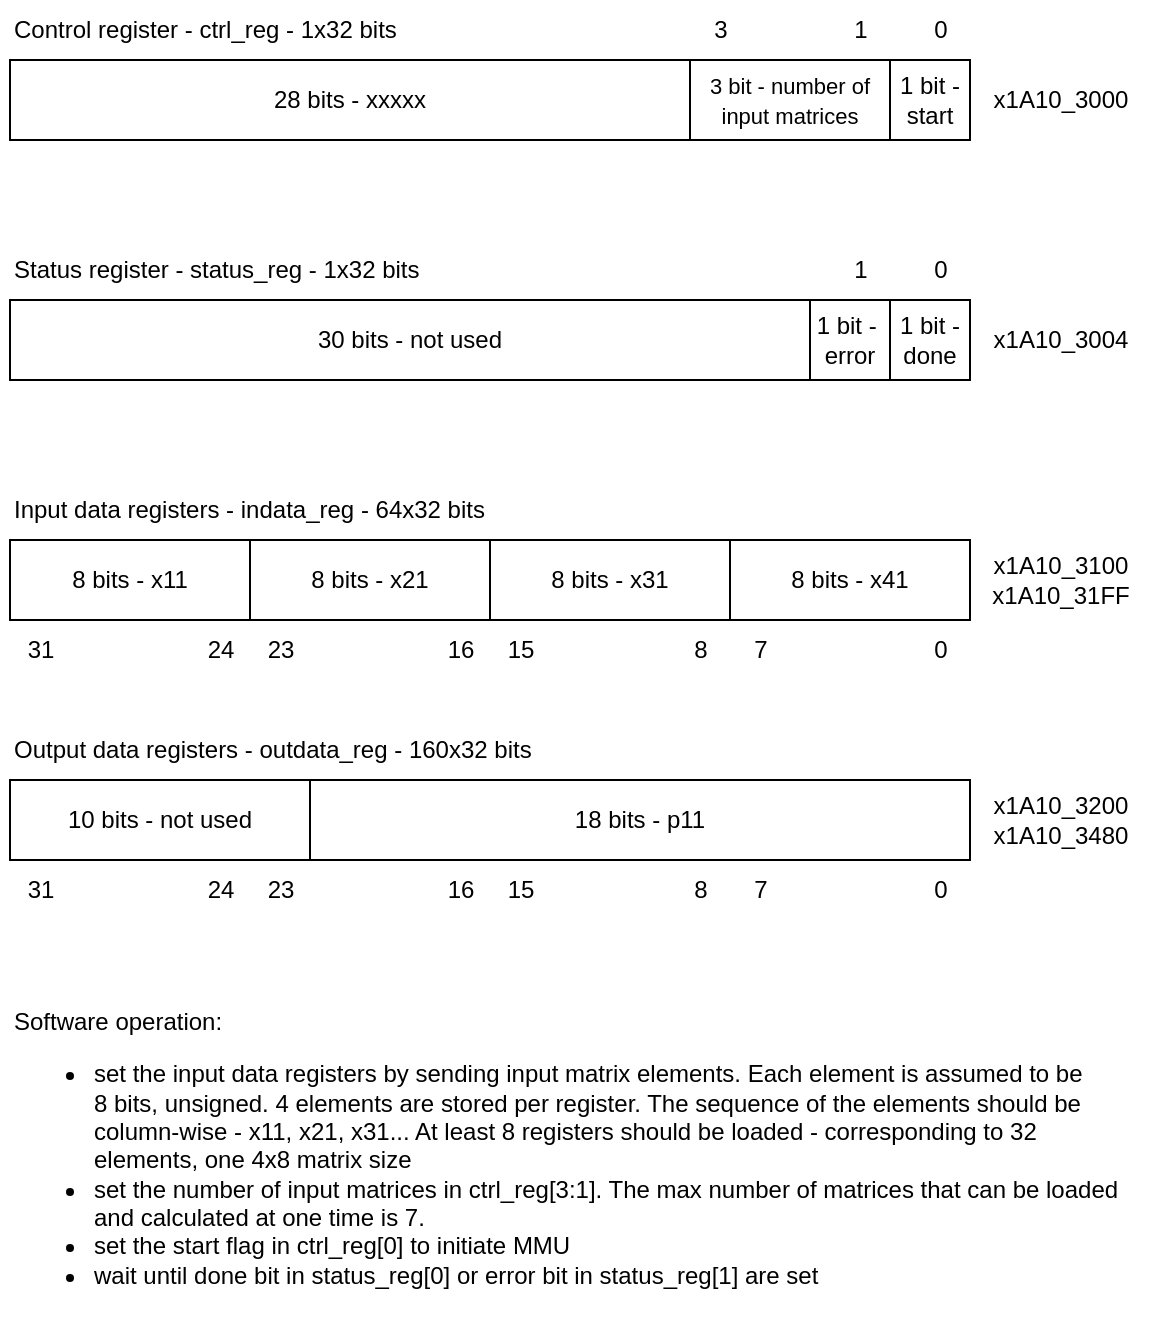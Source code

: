 <mxfile version="24.3.1" type="github" pages="2">
  <diagram name="register_map" id="JmdGJBhGWjpL5IWNZTMG">
    <mxGraphModel dx="1434" dy="844" grid="1" gridSize="10" guides="1" tooltips="1" connect="1" arrows="1" fold="1" page="1" pageScale="1" pageWidth="850" pageHeight="1100" math="0" shadow="0">
      <root>
        <mxCell id="0" />
        <mxCell id="1" parent="0" />
        <mxCell id="nvUr-N-k7FxYVTUxQp-G-1" value="8 bits - x11" style="rounded=0;whiteSpace=wrap;html=1;" vertex="1" parent="1">
          <mxGeometry x="160" y="440" width="120" height="40" as="geometry" />
        </mxCell>
        <mxCell id="nvUr-N-k7FxYVTUxQp-G-2" value="8 bits - x21" style="rounded=0;whiteSpace=wrap;html=1;" vertex="1" parent="1">
          <mxGeometry x="280" y="440" width="120" height="40" as="geometry" />
        </mxCell>
        <mxCell id="nvUr-N-k7FxYVTUxQp-G-3" value="8 bits - x31" style="rounded=0;whiteSpace=wrap;html=1;" vertex="1" parent="1">
          <mxGeometry x="400" y="440" width="120" height="40" as="geometry" />
        </mxCell>
        <mxCell id="nvUr-N-k7FxYVTUxQp-G-4" value="8 bits - x41" style="rounded=0;whiteSpace=wrap;html=1;" vertex="1" parent="1">
          <mxGeometry x="520" y="440" width="120" height="40" as="geometry" />
        </mxCell>
        <mxCell id="nvUr-N-k7FxYVTUxQp-G-5" value="Input data registers - indata_reg - 64x32 bits" style="text;html=1;align=left;verticalAlign=middle;resizable=0;points=[];autosize=1;strokeColor=none;fillColor=none;" vertex="1" parent="1">
          <mxGeometry x="160" y="410" width="260" height="30" as="geometry" />
        </mxCell>
        <mxCell id="nvUr-N-k7FxYVTUxQp-G-6" value="&lt;div&gt;x1A10_3100&lt;/div&gt;&lt;div&gt;x1A10_31FF&lt;/div&gt;" style="text;html=1;align=center;verticalAlign=middle;resizable=0;points=[];autosize=1;strokeColor=none;fillColor=none;" vertex="1" parent="1">
          <mxGeometry x="640" y="440" width="90" height="40" as="geometry" />
        </mxCell>
        <mxCell id="nvUr-N-k7FxYVTUxQp-G-7" value="28 bits - xxxxx" style="rounded=0;whiteSpace=wrap;html=1;" vertex="1" parent="1">
          <mxGeometry x="160" y="200" width="340" height="40" as="geometry" />
        </mxCell>
        <mxCell id="nvUr-N-k7FxYVTUxQp-G-8" value="&lt;font style=&quot;font-size: 11px;&quot;&gt;3 bit - number of input matrices&lt;br&gt;&lt;/font&gt;" style="rounded=0;whiteSpace=wrap;html=1;" vertex="1" parent="1">
          <mxGeometry x="500" y="200" width="100" height="40" as="geometry" />
        </mxCell>
        <mxCell id="nvUr-N-k7FxYVTUxQp-G-9" value="1 bit - start" style="rounded=0;whiteSpace=wrap;html=1;" vertex="1" parent="1">
          <mxGeometry x="600" y="200" width="40" height="40" as="geometry" />
        </mxCell>
        <mxCell id="nvUr-N-k7FxYVTUxQp-G-10" value="Control register - ctrl_reg - 1x32 bits" style="text;html=1;align=left;verticalAlign=middle;resizable=0;points=[];autosize=1;strokeColor=none;fillColor=none;" vertex="1" parent="1">
          <mxGeometry x="160" y="170" width="210" height="30" as="geometry" />
        </mxCell>
        <mxCell id="nvUr-N-k7FxYVTUxQp-G-11" value="&lt;div&gt;x1A10_3000&lt;/div&gt;" style="text;html=1;align=center;verticalAlign=middle;resizable=0;points=[];autosize=1;strokeColor=none;fillColor=none;" vertex="1" parent="1">
          <mxGeometry x="640" y="205" width="90" height="30" as="geometry" />
        </mxCell>
        <mxCell id="nvUr-N-k7FxYVTUxQp-G-12" value="30 bits - not used" style="rounded=0;whiteSpace=wrap;html=1;" vertex="1" parent="1">
          <mxGeometry x="160" y="320" width="400" height="40" as="geometry" />
        </mxCell>
        <mxCell id="nvUr-N-k7FxYVTUxQp-G-13" value="&lt;div&gt;1 bit -&amp;nbsp;&lt;/div&gt;&lt;div&gt;error&lt;/div&gt;" style="rounded=0;whiteSpace=wrap;html=1;" vertex="1" parent="1">
          <mxGeometry x="560" y="320" width="40" height="40" as="geometry" />
        </mxCell>
        <mxCell id="nvUr-N-k7FxYVTUxQp-G-14" value="1 bit - done" style="rounded=0;whiteSpace=wrap;html=1;" vertex="1" parent="1">
          <mxGeometry x="600" y="320" width="40" height="40" as="geometry" />
        </mxCell>
        <mxCell id="nvUr-N-k7FxYVTUxQp-G-15" value="Status register - status_reg - 1x32 bits" style="text;html=1;align=left;verticalAlign=middle;resizable=0;points=[];autosize=1;strokeColor=none;fillColor=none;" vertex="1" parent="1">
          <mxGeometry x="160" y="290" width="230" height="30" as="geometry" />
        </mxCell>
        <mxCell id="nvUr-N-k7FxYVTUxQp-G-16" value="&lt;div&gt;x1A10_3004&lt;/div&gt;" style="text;html=1;align=center;verticalAlign=middle;resizable=0;points=[];autosize=1;strokeColor=none;fillColor=none;" vertex="1" parent="1">
          <mxGeometry x="640" y="325" width="90" height="30" as="geometry" />
        </mxCell>
        <mxCell id="nvUr-N-k7FxYVTUxQp-G-17" value="0" style="text;html=1;align=center;verticalAlign=middle;resizable=0;points=[];autosize=1;strokeColor=none;fillColor=none;" vertex="1" parent="1">
          <mxGeometry x="610" y="480" width="30" height="30" as="geometry" />
        </mxCell>
        <mxCell id="nvUr-N-k7FxYVTUxQp-G-18" value="7" style="text;html=1;align=center;verticalAlign=middle;resizable=0;points=[];autosize=1;strokeColor=none;fillColor=none;" vertex="1" parent="1">
          <mxGeometry x="520" y="480" width="30" height="30" as="geometry" />
        </mxCell>
        <mxCell id="nvUr-N-k7FxYVTUxQp-G-19" value="15" style="text;html=1;align=center;verticalAlign=middle;resizable=0;points=[];autosize=1;strokeColor=none;fillColor=none;" vertex="1" parent="1">
          <mxGeometry x="395" y="480" width="40" height="30" as="geometry" />
        </mxCell>
        <mxCell id="nvUr-N-k7FxYVTUxQp-G-20" value="8" style="text;html=1;align=center;verticalAlign=middle;resizable=0;points=[];autosize=1;strokeColor=none;fillColor=none;" vertex="1" parent="1">
          <mxGeometry x="490" y="480" width="30" height="30" as="geometry" />
        </mxCell>
        <mxCell id="nvUr-N-k7FxYVTUxQp-G-21" value="23" style="text;html=1;align=center;verticalAlign=middle;resizable=0;points=[];autosize=1;strokeColor=none;fillColor=none;" vertex="1" parent="1">
          <mxGeometry x="275" y="480" width="40" height="30" as="geometry" />
        </mxCell>
        <mxCell id="nvUr-N-k7FxYVTUxQp-G-22" value="16" style="text;html=1;align=center;verticalAlign=middle;resizable=0;points=[];autosize=1;strokeColor=none;fillColor=none;" vertex="1" parent="1">
          <mxGeometry x="365" y="480" width="40" height="30" as="geometry" />
        </mxCell>
        <mxCell id="nvUr-N-k7FxYVTUxQp-G-23" value="31" style="text;html=1;align=center;verticalAlign=middle;resizable=0;points=[];autosize=1;strokeColor=none;fillColor=none;" vertex="1" parent="1">
          <mxGeometry x="155" y="480" width="40" height="30" as="geometry" />
        </mxCell>
        <mxCell id="nvUr-N-k7FxYVTUxQp-G-24" value="24" style="text;html=1;align=center;verticalAlign=middle;resizable=0;points=[];autosize=1;strokeColor=none;fillColor=none;" vertex="1" parent="1">
          <mxGeometry x="245" y="480" width="40" height="30" as="geometry" />
        </mxCell>
        <mxCell id="nvUr-N-k7FxYVTUxQp-G-25" value="0" style="text;html=1;align=center;verticalAlign=middle;resizable=0;points=[];autosize=1;strokeColor=none;fillColor=none;" vertex="1" parent="1">
          <mxGeometry x="610" y="170" width="30" height="30" as="geometry" />
        </mxCell>
        <mxCell id="nvUr-N-k7FxYVTUxQp-G-26" value="1" style="text;html=1;align=center;verticalAlign=middle;resizable=0;points=[];autosize=1;strokeColor=none;fillColor=none;" vertex="1" parent="1">
          <mxGeometry x="570" y="170" width="30" height="30" as="geometry" />
        </mxCell>
        <mxCell id="nvUr-N-k7FxYVTUxQp-G-27" value="3" style="text;html=1;align=center;verticalAlign=middle;resizable=0;points=[];autosize=1;strokeColor=none;fillColor=none;" vertex="1" parent="1">
          <mxGeometry x="500" y="170" width="30" height="30" as="geometry" />
        </mxCell>
        <mxCell id="nvUr-N-k7FxYVTUxQp-G-28" value="0" style="text;html=1;align=center;verticalAlign=middle;resizable=0;points=[];autosize=1;strokeColor=none;fillColor=none;" vertex="1" parent="1">
          <mxGeometry x="610" y="290" width="30" height="30" as="geometry" />
        </mxCell>
        <mxCell id="nvUr-N-k7FxYVTUxQp-G-29" value="1" style="text;html=1;align=center;verticalAlign=middle;resizable=0;points=[];autosize=1;strokeColor=none;fillColor=none;" vertex="1" parent="1">
          <mxGeometry x="570" y="290" width="30" height="30" as="geometry" />
        </mxCell>
        <mxCell id="nvUr-N-k7FxYVTUxQp-G-30" value="10 bits - not used" style="rounded=0;whiteSpace=wrap;html=1;" vertex="1" parent="1">
          <mxGeometry x="160" y="560" width="150" height="40" as="geometry" />
        </mxCell>
        <mxCell id="nvUr-N-k7FxYVTUxQp-G-31" value="18 bits - p11" style="rounded=0;whiteSpace=wrap;html=1;" vertex="1" parent="1">
          <mxGeometry x="310" y="560" width="330" height="40" as="geometry" />
        </mxCell>
        <mxCell id="nvUr-N-k7FxYVTUxQp-G-32" value="Output data registers - outdata_reg - 160x32 bits" style="text;html=1;align=left;verticalAlign=middle;resizable=0;points=[];autosize=1;strokeColor=none;fillColor=none;" vertex="1" parent="1">
          <mxGeometry x="160" y="530" width="280" height="30" as="geometry" />
        </mxCell>
        <mxCell id="nvUr-N-k7FxYVTUxQp-G-33" value="&lt;div&gt;x1A10_3200&lt;/div&gt;&lt;div&gt;x1A10_3480&lt;/div&gt;" style="text;html=1;align=center;verticalAlign=middle;resizable=0;points=[];autosize=1;strokeColor=none;fillColor=none;" vertex="1" parent="1">
          <mxGeometry x="640" y="560" width="90" height="40" as="geometry" />
        </mxCell>
        <mxCell id="nvUr-N-k7FxYVTUxQp-G-34" value="0" style="text;html=1;align=center;verticalAlign=middle;resizable=0;points=[];autosize=1;strokeColor=none;fillColor=none;" vertex="1" parent="1">
          <mxGeometry x="610" y="600" width="30" height="30" as="geometry" />
        </mxCell>
        <mxCell id="nvUr-N-k7FxYVTUxQp-G-35" value="7" style="text;html=1;align=center;verticalAlign=middle;resizable=0;points=[];autosize=1;strokeColor=none;fillColor=none;" vertex="1" parent="1">
          <mxGeometry x="520" y="600" width="30" height="30" as="geometry" />
        </mxCell>
        <mxCell id="nvUr-N-k7FxYVTUxQp-G-36" value="15" style="text;html=1;align=center;verticalAlign=middle;resizable=0;points=[];autosize=1;strokeColor=none;fillColor=none;" vertex="1" parent="1">
          <mxGeometry x="395" y="600" width="40" height="30" as="geometry" />
        </mxCell>
        <mxCell id="nvUr-N-k7FxYVTUxQp-G-37" value="8" style="text;html=1;align=center;verticalAlign=middle;resizable=0;points=[];autosize=1;strokeColor=none;fillColor=none;" vertex="1" parent="1">
          <mxGeometry x="490" y="600" width="30" height="30" as="geometry" />
        </mxCell>
        <mxCell id="nvUr-N-k7FxYVTUxQp-G-38" value="23" style="text;html=1;align=center;verticalAlign=middle;resizable=0;points=[];autosize=1;strokeColor=none;fillColor=none;" vertex="1" parent="1">
          <mxGeometry x="275" y="600" width="40" height="30" as="geometry" />
        </mxCell>
        <mxCell id="nvUr-N-k7FxYVTUxQp-G-39" value="16" style="text;html=1;align=center;verticalAlign=middle;resizable=0;points=[];autosize=1;strokeColor=none;fillColor=none;" vertex="1" parent="1">
          <mxGeometry x="365" y="600" width="40" height="30" as="geometry" />
        </mxCell>
        <mxCell id="nvUr-N-k7FxYVTUxQp-G-40" value="31" style="text;html=1;align=center;verticalAlign=middle;resizable=0;points=[];autosize=1;strokeColor=none;fillColor=none;" vertex="1" parent="1">
          <mxGeometry x="155" y="600" width="40" height="30" as="geometry" />
        </mxCell>
        <mxCell id="nvUr-N-k7FxYVTUxQp-G-41" value="24" style="text;html=1;align=center;verticalAlign=middle;resizable=0;points=[];autosize=1;strokeColor=none;fillColor=none;" vertex="1" parent="1">
          <mxGeometry x="245" y="600" width="40" height="30" as="geometry" />
        </mxCell>
        <mxCell id="nvUr-N-k7FxYVTUxQp-G-42" value="&lt;div&gt;Software operation:&lt;/div&gt;&lt;div&gt;&lt;ul&gt;&lt;li&gt;set the input data registers by sending input matrix elements. Each element is assumed to be&lt;br&gt;8 bits, unsigned. 4 elements are stored per register. The sequence of the elements should be&lt;br&gt;column-wise - x11, x21, x31... At least 8 registers should be loaded - corresponding to 32 &lt;br&gt;elements, one 4x8 matrix size&lt;br&gt;&lt;/li&gt;&lt;li&gt;set the number of input matrices in ctrl_reg[3:1]. The max number of matrices that can be loaded&lt;br&gt;and calculated at one time is 7.&lt;/li&gt;&lt;li&gt;set the start flag in ctrl_reg[0] to initiate MMU&lt;br&gt;&lt;/li&gt;&lt;li&gt;wait until done bit in status_reg[0] or error bit in status_reg[1] are set&lt;br&gt;&lt;/li&gt;&lt;/ul&gt;&lt;/div&gt;" style="text;html=1;align=left;verticalAlign=middle;resizable=0;points=[];autosize=1;strokeColor=none;fillColor=none;" vertex="1" parent="1">
          <mxGeometry x="160" y="660" width="580" height="180" as="geometry" />
        </mxCell>
      </root>
    </mxGraphModel>
  </diagram>
  <diagram id="88qLPWH4TVDVvqI4O4us" name="asmd">
    <mxGraphModel dx="1509" dy="888" grid="1" gridSize="10" guides="1" tooltips="1" connect="1" arrows="1" fold="1" page="1" pageScale="1" pageWidth="850" pageHeight="1100" math="0" shadow="0">
      <root>
        <mxCell id="0" />
        <mxCell id="1" parent="0" />
        <mxCell id="De10IXURnfekSyD6Dgav-1" value="" style="edgeStyle=orthogonalEdgeStyle;rounded=0;orthogonalLoop=1;jettySize=auto;html=1;" edge="1" parent="1" source="De10IXURnfekSyD6Dgav-2" target="De10IXURnfekSyD6Dgav-7">
          <mxGeometry relative="1" as="geometry" />
        </mxCell>
        <mxCell id="De10IXURnfekSyD6Dgav-2" value="&lt;div&gt;valid_input &amp;lt;= &#39;0&#39;&lt;/div&gt;&lt;div&gt;read_ram &amp;lt;= &#39;0&#39;&lt;/div&gt;&lt;div&gt;cnt &amp;lt;= &#39;0&#39;&lt;/div&gt;&lt;div&gt;input_data &amp;lt;= &#39;0&#39;&lt;/div&gt;" style="rounded=0;whiteSpace=wrap;html=1;" vertex="1" parent="1">
          <mxGeometry x="189" y="47" width="130" height="100" as="geometry" />
        </mxCell>
        <mxCell id="De10IXURnfekSyD6Dgav-3" style="edgeStyle=orthogonalEdgeStyle;rounded=0;orthogonalLoop=1;jettySize=auto;html=1;entryX=0;entryY=0.5;entryDx=0;entryDy=0;" edge="1" parent="1" source="De10IXURnfekSyD6Dgav-7" target="De10IXURnfekSyD6Dgav-2">
          <mxGeometry relative="1" as="geometry">
            <Array as="points">
              <mxPoint x="129" y="232" />
              <mxPoint x="129" y="97" />
            </Array>
          </mxGeometry>
        </mxCell>
        <mxCell id="De10IXURnfekSyD6Dgav-4" value="False" style="edgeLabel;html=1;align=center;verticalAlign=middle;resizable=0;points=[];" vertex="1" connectable="0" parent="De10IXURnfekSyD6Dgav-3">
          <mxGeometry x="-0.779" y="-2" relative="1" as="geometry">
            <mxPoint x="1" as="offset" />
          </mxGeometry>
        </mxCell>
        <mxCell id="De10IXURnfekSyD6Dgav-5" value="" style="edgeStyle=orthogonalEdgeStyle;rounded=0;orthogonalLoop=1;jettySize=auto;html=1;" edge="1" parent="1" source="De10IXURnfekSyD6Dgav-7" target="De10IXURnfekSyD6Dgav-9">
          <mxGeometry relative="1" as="geometry" />
        </mxCell>
        <mxCell id="De10IXURnfekSyD6Dgav-6" value="True" style="edgeLabel;html=1;align=center;verticalAlign=middle;resizable=0;points=[];" vertex="1" connectable="0" parent="De10IXURnfekSyD6Dgav-5">
          <mxGeometry x="-0.229" y="-2" relative="1" as="geometry">
            <mxPoint as="offset" />
          </mxGeometry>
        </mxCell>
        <mxCell id="De10IXURnfekSyD6Dgav-7" value="ctrl_reg[0] == &#39;1&#39; &amp;amp;&amp;amp; ctrl_reg[3:1] != 0" style="shape=hexagon;perimeter=hexagonPerimeter2;whiteSpace=wrap;html=1;fixedSize=1;rounded=0;" vertex="1" parent="1">
          <mxGeometry x="191.5" y="197" width="125" height="70" as="geometry" />
        </mxCell>
        <mxCell id="De10IXURnfekSyD6Dgav-8" value="" style="edgeStyle=orthogonalEdgeStyle;rounded=0;orthogonalLoop=1;jettySize=auto;html=1;" edge="1" parent="1" source="De10IXURnfekSyD6Dgav-9" target="De10IXURnfekSyD6Dgav-14">
          <mxGeometry relative="1" as="geometry" />
        </mxCell>
        <mxCell id="De10IXURnfekSyD6Dgav-9" value="&lt;div&gt;valid_input &amp;lt;= &#39;1&#39;&lt;/div&gt;&lt;div&gt;read_ram &amp;lt;= &#39;0&#39;&lt;/div&gt;&lt;div&gt;input_data &amp;lt;= indata_reg[cnt&amp;gt;&amp;gt;2][31-cnt[1:0]&amp;lt;&amp;lt;3 : 24-cnt[1:0]&amp;lt;&amp;lt;3]&lt;/div&gt;&lt;div&gt;cnt++&lt;br&gt;&lt;/div&gt;" style="whiteSpace=wrap;html=1;rounded=0;" vertex="1" parent="1">
          <mxGeometry x="69" y="367" width="370" height="70" as="geometry" />
        </mxCell>
        <mxCell id="De10IXURnfekSyD6Dgav-10" style="edgeStyle=orthogonalEdgeStyle;rounded=0;orthogonalLoop=1;jettySize=auto;html=1;entryX=0;entryY=0.5;entryDx=0;entryDy=0;" edge="1" parent="1" source="De10IXURnfekSyD6Dgav-14" target="De10IXURnfekSyD6Dgav-9">
          <mxGeometry relative="1" as="geometry">
            <Array as="points">
              <mxPoint x="49" y="512" />
              <mxPoint x="49" y="402" />
            </Array>
          </mxGeometry>
        </mxCell>
        <mxCell id="De10IXURnfekSyD6Dgav-11" value="False" style="edgeLabel;html=1;align=center;verticalAlign=middle;resizable=0;points=[];" vertex="1" connectable="0" parent="De10IXURnfekSyD6Dgav-10">
          <mxGeometry x="-0.607" y="4" relative="1" as="geometry">
            <mxPoint as="offset" />
          </mxGeometry>
        </mxCell>
        <mxCell id="De10IXURnfekSyD6Dgav-12" value="" style="edgeStyle=orthogonalEdgeStyle;rounded=0;orthogonalLoop=1;jettySize=auto;html=1;" edge="1" parent="1" source="De10IXURnfekSyD6Dgav-14" target="De10IXURnfekSyD6Dgav-16">
          <mxGeometry relative="1" as="geometry" />
        </mxCell>
        <mxCell id="De10IXURnfekSyD6Dgav-13" value="True" style="edgeLabel;html=1;align=center;verticalAlign=middle;resizable=0;points=[];" vertex="1" connectable="0" parent="De10IXURnfekSyD6Dgav-12">
          <mxGeometry x="-0.653" y="1" relative="1" as="geometry">
            <mxPoint x="-1" y="7" as="offset" />
          </mxGeometry>
        </mxCell>
        <mxCell id="De10IXURnfekSyD6Dgav-14" value="cnt == 31" style="shape=hexagon;perimeter=hexagonPerimeter2;whiteSpace=wrap;html=1;fixedSize=1;rounded=0;" vertex="1" parent="1">
          <mxGeometry x="194" y="487" width="120" height="50" as="geometry" />
        </mxCell>
        <mxCell id="De10IXURnfekSyD6Dgav-15" value="" style="edgeStyle=orthogonalEdgeStyle;rounded=0;orthogonalLoop=1;jettySize=auto;html=1;" edge="1" parent="1" source="De10IXURnfekSyD6Dgav-16" target="De10IXURnfekSyD6Dgav-20">
          <mxGeometry relative="1" as="geometry" />
        </mxCell>
        <mxCell id="De10IXURnfekSyD6Dgav-16" value="&lt;div&gt;valid_input &amp;lt;= &#39;0&#39;&lt;/div&gt;&lt;div&gt;read_ram &amp;lt;= &#39;0&#39;&lt;/div&gt;&lt;div&gt;cnt &amp;lt;= &#39;0&#39;&lt;/div&gt;&lt;div&gt;input_data &amp;lt;=&#39;0&#39;&lt;/div&gt;" style="whiteSpace=wrap;html=1;rounded=0;" vertex="1" parent="1">
          <mxGeometry x="149" y="630" width="210" height="75" as="geometry" />
        </mxCell>
        <mxCell id="De10IXURnfekSyD6Dgav-17" style="edgeStyle=orthogonalEdgeStyle;rounded=0;orthogonalLoop=1;jettySize=auto;html=1;entryX=0;entryY=0.5;entryDx=0;entryDy=0;" edge="1" parent="1" source="De10IXURnfekSyD6Dgav-20" target="De10IXURnfekSyD6Dgav-16">
          <mxGeometry relative="1" as="geometry">
            <Array as="points">
              <mxPoint x="89" y="795" />
              <mxPoint x="89" y="668" />
            </Array>
          </mxGeometry>
        </mxCell>
        <mxCell id="De10IXURnfekSyD6Dgav-18" value="False" style="edgeLabel;html=1;align=center;verticalAlign=middle;resizable=0;points=[];" vertex="1" connectable="0" parent="De10IXURnfekSyD6Dgav-17">
          <mxGeometry x="-0.843" y="-3" relative="1" as="geometry">
            <mxPoint as="offset" />
          </mxGeometry>
        </mxCell>
        <mxCell id="De10IXURnfekSyD6Dgav-19" value="" style="edgeStyle=orthogonalEdgeStyle;rounded=0;orthogonalLoop=1;jettySize=auto;html=1;entryX=0.5;entryY=0;entryDx=0;entryDy=0;" edge="1" parent="1" source="De10IXURnfekSyD6Dgav-20" target="De10IXURnfekSyD6Dgav-32">
          <mxGeometry relative="1" as="geometry">
            <mxPoint x="254" y="910" as="targetPoint" />
          </mxGeometry>
        </mxCell>
        <mxCell id="De10IXURnfekSyD6Dgav-20" value="finish == &#39;1&#39;" style="shape=hexagon;perimeter=hexagonPerimeter2;whiteSpace=wrap;html=1;fixedSize=1;rounded=0;" vertex="1" parent="1">
          <mxGeometry x="194" y="765" width="120" height="60" as="geometry" />
        </mxCell>
        <mxCell id="De10IXURnfekSyD6Dgav-21" style="edgeStyle=orthogonalEdgeStyle;rounded=0;orthogonalLoop=1;jettySize=auto;html=1;entryX=0.5;entryY=0;entryDx=0;entryDy=0;" edge="1" parent="1" source="De10IXURnfekSyD6Dgav-22" target="De10IXURnfekSyD6Dgav-38">
          <mxGeometry relative="1" as="geometry">
            <mxPoint x="650" y="450" as="targetPoint" />
          </mxGeometry>
        </mxCell>
        <mxCell id="De10IXURnfekSyD6Dgav-22" value="&lt;div&gt;valid_input &amp;lt;= &#39;0&#39;&lt;/div&gt;&lt;div&gt;read_ram &amp;lt;= &#39;1&#39;&lt;/div&gt;&lt;div&gt;input_data &amp;lt;= 0&lt;/div&gt;" style="whiteSpace=wrap;html=1;rounded=0;" vertex="1" parent="1">
          <mxGeometry x="540" y="320" width="220" height="80" as="geometry" />
        </mxCell>
        <mxCell id="De10IXURnfekSyD6Dgav-23" value="&lt;font style=&quot;font-size: 17px;&quot;&gt;&lt;b&gt;IDLE&lt;/b&gt;&lt;/font&gt;" style="text;html=1;align=center;verticalAlign=middle;resizable=0;points=[];autosize=1;strokeColor=none;fillColor=none;" vertex="1" parent="1">
          <mxGeometry x="44" y="30" width="60" height="30" as="geometry" />
        </mxCell>
        <mxCell id="De10IXURnfekSyD6Dgav-24" value="" style="rounded=0;whiteSpace=wrap;html=1;fillColor=none;dashed=1;" vertex="1" parent="1">
          <mxGeometry x="44" y="320" width="410" height="260" as="geometry" />
        </mxCell>
        <mxCell id="De10IXURnfekSyD6Dgav-25" value="&lt;font size=&quot;1&quot;&gt;&lt;b style=&quot;font-size: 17px;&quot;&gt;GIVE_INPUT&lt;/b&gt;&lt;/font&gt;" style="text;html=1;align=center;verticalAlign=middle;resizable=0;points=[];autosize=1;strokeColor=none;fillColor=none;" vertex="1" parent="1">
          <mxGeometry x="44" y="320" width="120" height="30" as="geometry" />
        </mxCell>
        <mxCell id="De10IXURnfekSyD6Dgav-26" value="" style="rounded=0;whiteSpace=wrap;html=1;fillColor=none;dashed=1;" vertex="1" parent="1">
          <mxGeometry x="44" y="600" width="410" height="470" as="geometry" />
        </mxCell>
        <mxCell id="De10IXURnfekSyD6Dgav-27" value="&lt;b&gt;&lt;font style=&quot;font-size: 17px;&quot;&gt;WAIT_CALC&lt;/font&gt;&lt;/b&gt;" style="text;html=1;align=center;verticalAlign=middle;resizable=0;points=[];autosize=1;strokeColor=none;fillColor=none;" vertex="1" parent="1">
          <mxGeometry x="44" y="600" width="120" height="30" as="geometry" />
        </mxCell>
        <mxCell id="De10IXURnfekSyD6Dgav-28" style="edgeStyle=orthogonalEdgeStyle;rounded=0;orthogonalLoop=1;jettySize=auto;html=1;exitX=0;exitY=0.5;exitDx=0;exitDy=0;entryX=0;entryY=0.25;entryDx=0;entryDy=0;" edge="1" parent="1" source="De10IXURnfekSyD6Dgav-32" target="De10IXURnfekSyD6Dgav-2">
          <mxGeometry relative="1" as="geometry">
            <mxPoint x="30" y="170" as="targetPoint" />
            <mxPoint x="194" y="1040" as="sourcePoint" />
            <Array as="points">
              <mxPoint x="20" y="920" />
              <mxPoint x="20" y="72" />
            </Array>
          </mxGeometry>
        </mxCell>
        <mxCell id="De10IXURnfekSyD6Dgav-29" value="False" style="edgeLabel;html=1;align=center;verticalAlign=middle;resizable=0;points=[];" vertex="1" connectable="0" parent="De10IXURnfekSyD6Dgav-28">
          <mxGeometry x="-0.898" y="2" relative="1" as="geometry">
            <mxPoint as="offset" />
          </mxGeometry>
        </mxCell>
        <mxCell id="De10IXURnfekSyD6Dgav-30" style="edgeStyle=orthogonalEdgeStyle;rounded=0;orthogonalLoop=1;jettySize=auto;html=1;entryX=0.5;entryY=0;entryDx=0;entryDy=0;" edge="1" parent="1" source="De10IXURnfekSyD6Dgav-32" target="De10IXURnfekSyD6Dgav-35">
          <mxGeometry relative="1" as="geometry" />
        </mxCell>
        <mxCell id="De10IXURnfekSyD6Dgav-31" value="True" style="edgeLabel;html=1;align=center;verticalAlign=middle;resizable=0;points=[];" vertex="1" connectable="0" parent="De10IXURnfekSyD6Dgav-30">
          <mxGeometry x="-0.462" y="-3" relative="1" as="geometry">
            <mxPoint x="3" y="10" as="offset" />
          </mxGeometry>
        </mxCell>
        <mxCell id="De10IXURnfekSyD6Dgav-32" value="ctrl_reg[3:1] &amp;gt; 0" style="shape=hexagon;perimeter=hexagonPerimeter2;whiteSpace=wrap;html=1;fixedSize=1;" vertex="1" parent="1">
          <mxGeometry x="194" y="895" width="120" height="50" as="geometry" />
        </mxCell>
        <mxCell id="De10IXURnfekSyD6Dgav-33" value="" style="rounded=0;whiteSpace=wrap;html=1;fillColor=none;dashed=1;" vertex="1" parent="1">
          <mxGeometry x="44" y="30" width="410" height="250" as="geometry" />
        </mxCell>
        <mxCell id="De10IXURnfekSyD6Dgav-34" style="edgeStyle=orthogonalEdgeStyle;rounded=0;orthogonalLoop=1;jettySize=auto;html=1;entryX=0;entryY=0.5;entryDx=0;entryDy=0;" edge="1" parent="1" source="De10IXURnfekSyD6Dgav-35" target="De10IXURnfekSyD6Dgav-22">
          <mxGeometry relative="1" as="geometry">
            <Array as="points">
              <mxPoint x="480" y="1030" />
              <mxPoint x="480" y="360" />
            </Array>
          </mxGeometry>
        </mxCell>
        <mxCell id="De10IXURnfekSyD6Dgav-35" value="ctrl_reg[3:1]--;" style="rounded=1;whiteSpace=wrap;html=1;" vertex="1" parent="1">
          <mxGeometry x="194" y="1000" width="120" height="60" as="geometry" />
        </mxCell>
        <mxCell id="De10IXURnfekSyD6Dgav-36" style="edgeStyle=orthogonalEdgeStyle;rounded=0;orthogonalLoop=1;jettySize=auto;html=1;entryX=0.5;entryY=0;entryDx=0;entryDy=0;" edge="1" parent="1" source="De10IXURnfekSyD6Dgav-38" target="De10IXURnfekSyD6Dgav-42">
          <mxGeometry relative="1" as="geometry">
            <mxPoint x="650" y="560" as="targetPoint" />
          </mxGeometry>
        </mxCell>
        <mxCell id="De10IXURnfekSyD6Dgav-37" value="True" style="edgeLabel;html=1;align=center;verticalAlign=middle;resizable=0;points=[];" vertex="1" connectable="0" parent="De10IXURnfekSyD6Dgav-36">
          <mxGeometry x="-0.309" y="1" relative="1" as="geometry">
            <mxPoint as="offset" />
          </mxGeometry>
        </mxCell>
        <mxCell id="De10IXURnfekSyD6Dgav-38" value="read_data_out != 0" style="shape=hexagon;perimeter=hexagonPerimeter2;whiteSpace=wrap;html=1;fixedSize=1;" vertex="1" parent="1">
          <mxGeometry x="590" y="450" width="120" height="60" as="geometry" />
        </mxCell>
        <mxCell id="De10IXURnfekSyD6Dgav-39" style="edgeStyle=orthogonalEdgeStyle;rounded=0;orthogonalLoop=1;jettySize=auto;html=1;entryX=0.068;entryY=1.033;entryDx=0;entryDy=0;entryPerimeter=0;" edge="1" parent="1" source="De10IXURnfekSyD6Dgav-38" target="De10IXURnfekSyD6Dgav-22">
          <mxGeometry relative="1" as="geometry">
            <Array as="points">
              <mxPoint x="555" y="480" />
            </Array>
          </mxGeometry>
        </mxCell>
        <mxCell id="De10IXURnfekSyD6Dgav-40" value="False" style="edgeLabel;html=1;align=center;verticalAlign=middle;resizable=0;points=[];" vertex="1" connectable="0" parent="De10IXURnfekSyD6Dgav-39">
          <mxGeometry x="-0.545" y="1" relative="1" as="geometry">
            <mxPoint as="offset" />
          </mxGeometry>
        </mxCell>
        <mxCell id="De10IXURnfekSyD6Dgav-41" style="edgeStyle=orthogonalEdgeStyle;rounded=0;orthogonalLoop=1;jettySize=auto;html=1;entryX=0.5;entryY=0;entryDx=0;entryDy=0;" edge="1" parent="1" source="De10IXURnfekSyD6Dgav-42" target="De10IXURnfekSyD6Dgav-43">
          <mxGeometry relative="1" as="geometry">
            <mxPoint x="650" y="690" as="targetPoint" />
          </mxGeometry>
        </mxCell>
        <mxCell id="De10IXURnfekSyD6Dgav-42" value="&lt;div&gt;outdata_reg[cnt] &amp;lt;= read_data_out&lt;/div&gt;&lt;div&gt;cnt++&lt;br&gt;&lt;/div&gt;" style="whiteSpace=wrap;html=1;rounded=0;" vertex="1" parent="1">
          <mxGeometry x="540" y="560" width="220" height="80" as="geometry" />
        </mxCell>
        <mxCell id="De10IXURnfekSyD6Dgav-46" style="edgeStyle=orthogonalEdgeStyle;rounded=0;orthogonalLoop=1;jettySize=auto;html=1;exitX=1;exitY=0.5;exitDx=0;exitDy=0;entryX=1;entryY=0.5;entryDx=0;entryDy=0;" edge="1" parent="1" source="De10IXURnfekSyD6Dgav-43" target="De10IXURnfekSyD6Dgav-2">
          <mxGeometry relative="1" as="geometry">
            <Array as="points">
              <mxPoint x="810" y="713" />
              <mxPoint x="810" y="97" />
            </Array>
          </mxGeometry>
        </mxCell>
        <mxCell id="De10IXURnfekSyD6Dgav-47" value="True" style="edgeLabel;html=1;align=center;verticalAlign=middle;resizable=0;points=[];" vertex="1" connectable="0" parent="De10IXURnfekSyD6Dgav-46">
          <mxGeometry x="-0.96" y="-2" relative="1" as="geometry">
            <mxPoint y="1" as="offset" />
          </mxGeometry>
        </mxCell>
        <mxCell id="De10IXURnfekSyD6Dgav-43" value="cnt == 159" style="shape=hexagon;perimeter=hexagonPerimeter2;whiteSpace=wrap;html=1;fixedSize=1;" vertex="1" parent="1">
          <mxGeometry x="590" y="685" width="120" height="55" as="geometry" />
        </mxCell>
        <mxCell id="De10IXURnfekSyD6Dgav-44" style="edgeStyle=orthogonalEdgeStyle;rounded=0;orthogonalLoop=1;jettySize=auto;html=1;entryX=0.111;entryY=1.033;entryDx=0;entryDy=0;entryPerimeter=0;" edge="1" parent="1" source="De10IXURnfekSyD6Dgav-43" target="De10IXURnfekSyD6Dgav-42">
          <mxGeometry relative="1" as="geometry">
            <Array as="points">
              <mxPoint x="564" y="712" />
            </Array>
          </mxGeometry>
        </mxCell>
        <mxCell id="De10IXURnfekSyD6Dgav-45" value="False" style="edgeLabel;html=1;align=center;verticalAlign=middle;resizable=0;points=[];" vertex="1" connectable="0" parent="De10IXURnfekSyD6Dgav-44">
          <mxGeometry x="0.381" y="1" relative="1" as="geometry">
            <mxPoint as="offset" />
          </mxGeometry>
        </mxCell>
        <mxCell id="De10IXURnfekSyD6Dgav-48" value="" style="rounded=0;whiteSpace=wrap;html=1;fillColor=none;dashed=1;" vertex="1" parent="1">
          <mxGeometry x="490" y="260" width="300" height="260" as="geometry" />
        </mxCell>
        <mxCell id="De10IXURnfekSyD6Dgav-49" value="" style="rounded=0;whiteSpace=wrap;html=1;fillColor=none;dashed=1;" vertex="1" parent="1">
          <mxGeometry x="490" y="537" width="300" height="273" as="geometry" />
        </mxCell>
        <mxCell id="De10IXURnfekSyD6Dgav-52" value="&lt;font size=&quot;1&quot;&gt;&lt;b style=&quot;font-size: 17px;&quot;&gt;READ_RAM&lt;/b&gt;&lt;/font&gt;" style="text;html=1;align=center;verticalAlign=middle;resizable=0;points=[];autosize=1;strokeColor=none;fillColor=none;" vertex="1" parent="1">
          <mxGeometry x="490" y="780" width="120" height="30" as="geometry" />
        </mxCell>
        <mxCell id="De10IXURnfekSyD6Dgav-53" value="&lt;font style=&quot;font-size: 17px;&quot;&gt;&lt;b&gt;READ_RAM_START&lt;/b&gt;&lt;br&gt;&lt;/font&gt;" style="text;html=1;align=center;verticalAlign=middle;resizable=0;points=[];autosize=1;strokeColor=none;fillColor=none;" vertex="1" parent="1">
          <mxGeometry x="490" y="260" width="180" height="30" as="geometry" />
        </mxCell>
      </root>
    </mxGraphModel>
  </diagram>
</mxfile>
